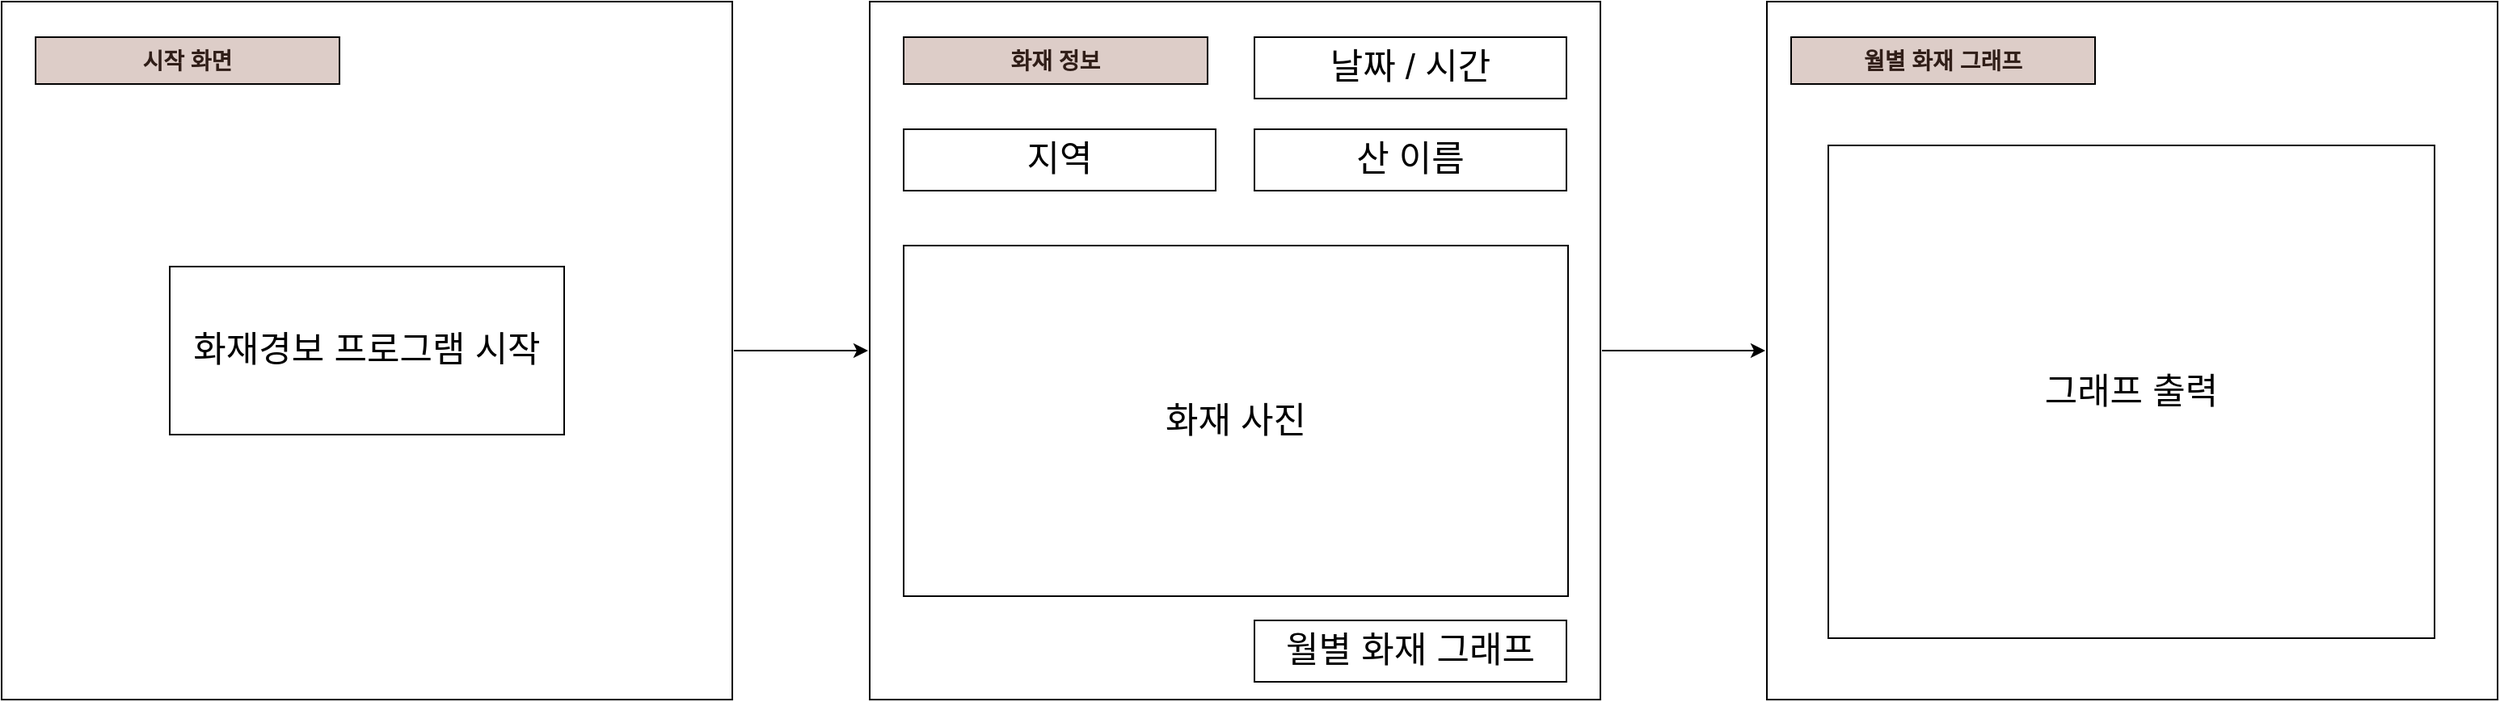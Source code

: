 <mxfile version="24.6.5" type="device">
  <diagram id="zbA4TlJG3g1XVzoMGHcV" name="페이지-2">
    <mxGraphModel dx="1070" dy="1558" grid="0" gridSize="10" guides="1" tooltips="1" connect="1" arrows="1" fold="1" page="1" pageScale="1" pageWidth="827" pageHeight="1169" background="none" math="0" shadow="0">
      <root>
        <mxCell id="0" />
        <mxCell id="1" parent="0" />
        <mxCell id="JHpFVroVqXMR3lc4qW7m-3" style="edgeStyle=orthogonalEdgeStyle;rounded=0;orthogonalLoop=1;jettySize=auto;html=1;entryX=0;entryY=0.5;entryDx=0;entryDy=0;" edge="1" parent="1" source="f_UGPIfBSlGJHwif54rb-24" target="tLEjUhLMWZMFQCrFyKaJ-4">
          <mxGeometry relative="1" as="geometry" />
        </mxCell>
        <mxCell id="f_UGPIfBSlGJHwif54rb-24" value="" style="rounded=0;whiteSpace=wrap;html=1;fillColor=none;perimeterSpacing=1;" parent="1" vertex="1">
          <mxGeometry x="230" y="226" width="452" height="432" as="geometry" />
        </mxCell>
        <mxCell id="f_UGPIfBSlGJHwif54rb-26" value="&lt;font color=&quot;#301e18&quot;&gt;&lt;span style=&quot;font-size: 14px;&quot;&gt;&lt;b&gt;시작 화면&lt;/b&gt;&lt;/span&gt;&lt;/font&gt;" style="rounded=0;whiteSpace=wrap;html=1;align=center;fillColor=#DDCDC8;" parent="1" vertex="1">
          <mxGeometry x="251" y="248" width="188" height="29" as="geometry" />
        </mxCell>
        <mxCell id="f_UGPIfBSlGJHwif54rb-27" value="&lt;font style=&quot;font-size: 22px;&quot;&gt;화재경보 프로그램 시작&lt;/font&gt;" style="rounded=0;whiteSpace=wrap;html=1;" parent="1" vertex="1">
          <mxGeometry x="334" y="390" width="244" height="104" as="geometry" />
        </mxCell>
        <mxCell id="JHpFVroVqXMR3lc4qW7m-6" value="" style="edgeStyle=orthogonalEdgeStyle;rounded=0;orthogonalLoop=1;jettySize=auto;html=1;" edge="1" parent="1" source="tLEjUhLMWZMFQCrFyKaJ-4" target="tLEjUhLMWZMFQCrFyKaJ-43">
          <mxGeometry relative="1" as="geometry" />
        </mxCell>
        <mxCell id="tLEjUhLMWZMFQCrFyKaJ-4" value="" style="rounded=0;whiteSpace=wrap;html=1;fillColor=none;perimeterSpacing=1;" parent="1" vertex="1">
          <mxGeometry x="767" y="226" width="452" height="432" as="geometry" />
        </mxCell>
        <mxCell id="tLEjUhLMWZMFQCrFyKaJ-5" value="&lt;font color=&quot;#301e18&quot;&gt;&lt;span style=&quot;font-size: 14px;&quot;&gt;&lt;b&gt;화재 정보&lt;/b&gt;&lt;/span&gt;&lt;/font&gt;" style="rounded=0;whiteSpace=wrap;html=1;align=center;fillColor=#DDCDC8;" parent="1" vertex="1">
          <mxGeometry x="788" y="248" width="188" height="29" as="geometry" />
        </mxCell>
        <mxCell id="tLEjUhLMWZMFQCrFyKaJ-6" value="&lt;font style=&quot;font-size: 22px;&quot;&gt;지역&lt;/font&gt;" style="rounded=0;whiteSpace=wrap;html=1;" parent="1" vertex="1">
          <mxGeometry x="788" y="305" width="193" height="38" as="geometry" />
        </mxCell>
        <mxCell id="tLEjUhLMWZMFQCrFyKaJ-30" value="&lt;font style=&quot;font-size: 22px;&quot;&gt;산 이름&lt;/font&gt;" style="rounded=0;whiteSpace=wrap;html=1;" parent="1" vertex="1">
          <mxGeometry x="1005" y="305" width="193" height="38" as="geometry" />
        </mxCell>
        <mxCell id="tLEjUhLMWZMFQCrFyKaJ-43" value="" style="rounded=0;whiteSpace=wrap;html=1;fillColor=none;perimeterSpacing=1;" parent="1" vertex="1">
          <mxGeometry x="1322" y="226" width="452" height="432" as="geometry" />
        </mxCell>
        <mxCell id="tLEjUhLMWZMFQCrFyKaJ-45" value="&lt;font color=&quot;#301e18&quot;&gt;&lt;span style=&quot;font-size: 14px;&quot;&gt;&lt;b&gt;월별 화재 그래프&lt;/b&gt;&lt;/span&gt;&lt;/font&gt;" style="rounded=0;whiteSpace=wrap;html=1;align=center;fillColor=#DDCDC8;" parent="1" vertex="1">
          <mxGeometry x="1337" y="248" width="188" height="29" as="geometry" />
        </mxCell>
        <mxCell id="tLEjUhLMWZMFQCrFyKaJ-46" value="&lt;font style=&quot;font-size: 22px;&quot;&gt;그래프 출력&lt;/font&gt;" style="rounded=0;whiteSpace=wrap;html=1;" parent="1" vertex="1">
          <mxGeometry x="1360" y="315" width="375" height="305" as="geometry" />
        </mxCell>
        <mxCell id="JHpFVroVqXMR3lc4qW7m-4" value="&lt;font style=&quot;font-size: 22px;&quot;&gt;날짜 / 시간&lt;/font&gt;" style="rounded=0;whiteSpace=wrap;html=1;" vertex="1" parent="1">
          <mxGeometry x="1005" y="248" width="193" height="38" as="geometry" />
        </mxCell>
        <mxCell id="JHpFVroVqXMR3lc4qW7m-5" value="&lt;font style=&quot;font-size: 22px;&quot;&gt;화재 사진&lt;/font&gt;" style="rounded=0;whiteSpace=wrap;html=1;" vertex="1" parent="1">
          <mxGeometry x="788" y="377" width="411" height="217" as="geometry" />
        </mxCell>
        <mxCell id="JHpFVroVqXMR3lc4qW7m-7" value="&lt;font style=&quot;font-size: 22px;&quot;&gt;월별 화재 그래프&lt;/font&gt;" style="rounded=0;whiteSpace=wrap;html=1;" vertex="1" parent="1">
          <mxGeometry x="1005" y="609" width="193" height="38" as="geometry" />
        </mxCell>
      </root>
    </mxGraphModel>
  </diagram>
</mxfile>
